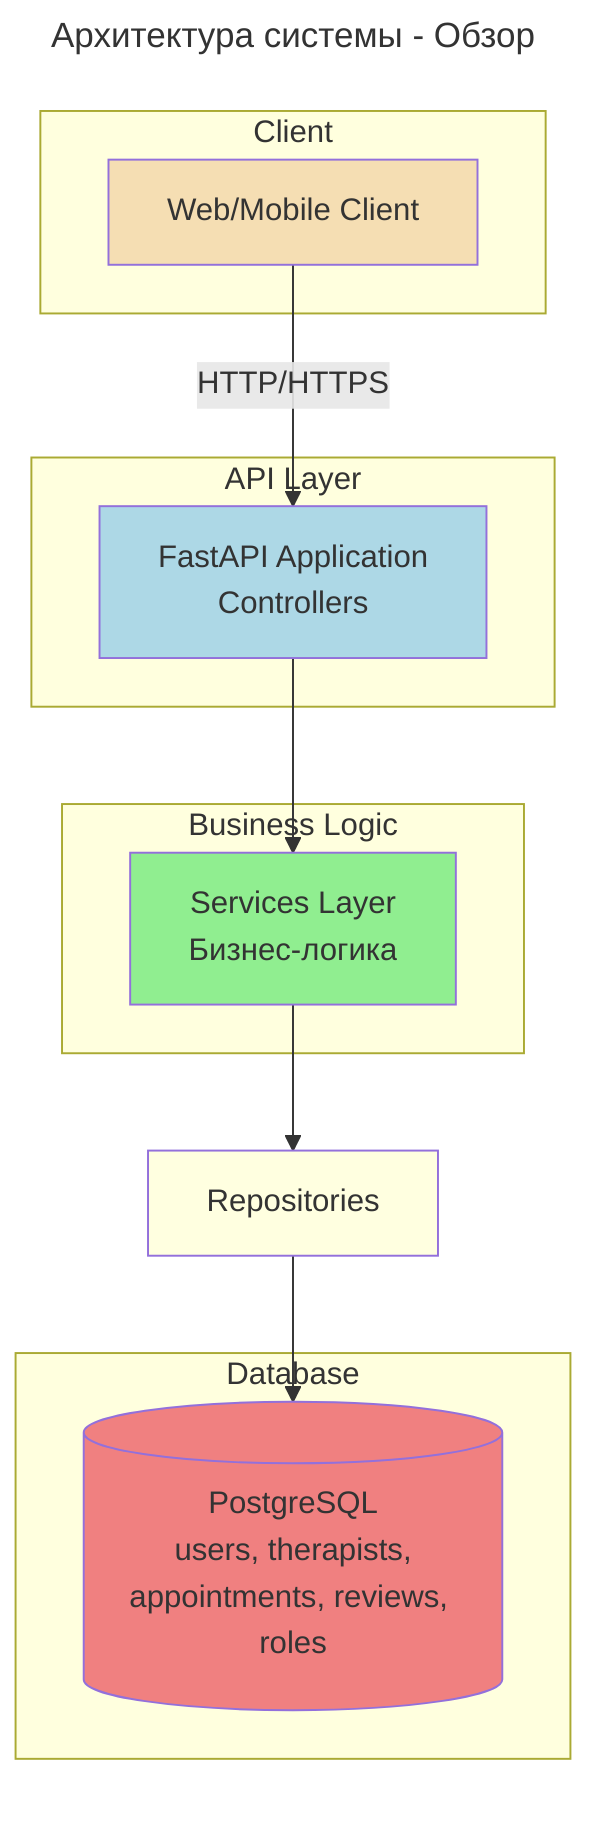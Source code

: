 ---
title: Архитектура системы - Обзор
---
graph TB
    subgraph "Client"
        Browser[Web/Mobile Client]
    end
    
    subgraph "API Layer"
        FastAPI[FastAPI Application<br/>Controllers]
    end
    
    subgraph "Business Logic"
        Services[Services Layer<br/>Бизнес-логика]
    end
    
    subgraph "Database"
        DB[(PostgreSQL<br/>users, therapists,<br/>appointments, reviews, roles)]
    end
    
    Browser -->|HTTP/HTTPS| FastAPI
    FastAPI --> Services
    Services --> Repositories
    Repositories --> DB
    
    classDef client fill:#F5DEB3
    classDef api fill:#ADD8E6
    classDef business fill:#90EE90
    classDef data fill:#FFFFE0
    classDef database fill:#F08080
    
    class Browser client
    class FastAPI api
    class Services business
    class Repositories,Auth data
    class DB database